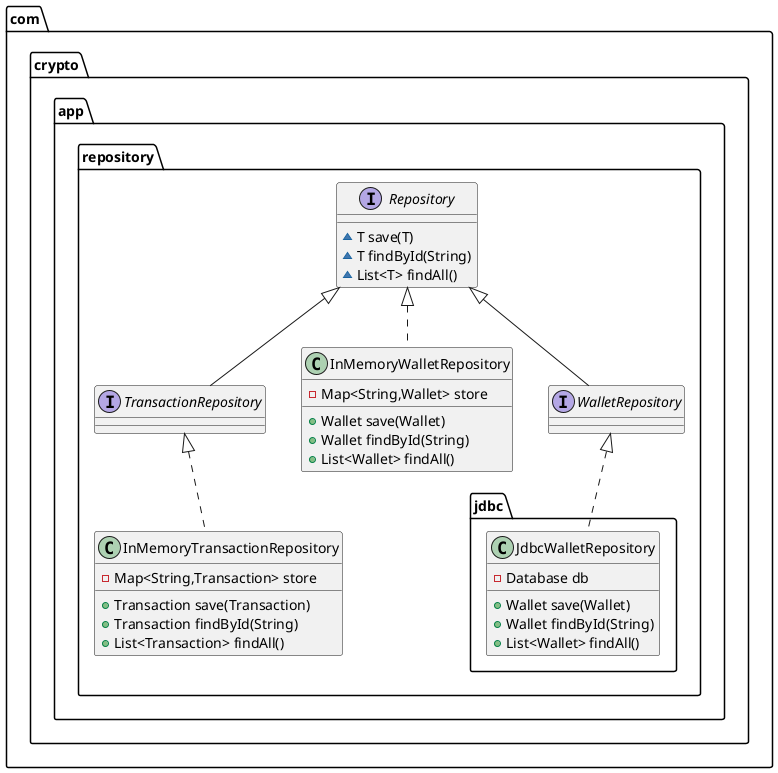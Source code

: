 @startuml
class com.crypto.app.repository.jdbc.JdbcWalletRepository {
- Database db
+ Wallet save(Wallet)
+ Wallet findById(String)
+ List<Wallet> findAll()
}


interface com.crypto.app.repository.TransactionRepository {
}
class com.crypto.app.repository.InMemoryTransactionRepository {
- Map<String,Transaction> store
+ Transaction save(Transaction)
+ Transaction findById(String)
+ List<Transaction> findAll()
}


class com.crypto.app.repository.InMemoryWalletRepository {
- Map<String,Wallet> store
+ Wallet save(Wallet)
+ Wallet findById(String)
+ List<Wallet> findAll()
}


interface com.crypto.app.repository.WalletRepository {
}
interface com.crypto.app.repository.Repository {
~ T save(T)
~ T findById(String)
~ List<T> findAll()
}



com.crypto.app.repository.WalletRepository <|.. com.crypto.app.repository.jdbc.JdbcWalletRepository
com.crypto.app.repository.Repository <|-- com.crypto.app.repository.TransactionRepository
com.crypto.app.repository.TransactionRepository <|.. com.crypto.app.repository.InMemoryTransactionRepository
com.crypto.app.repository.Repository <|.. com.crypto.app.repository.InMemoryWalletRepository
com.crypto.app.repository.Repository <|-- com.crypto.app.repository.WalletRepository
@enduml